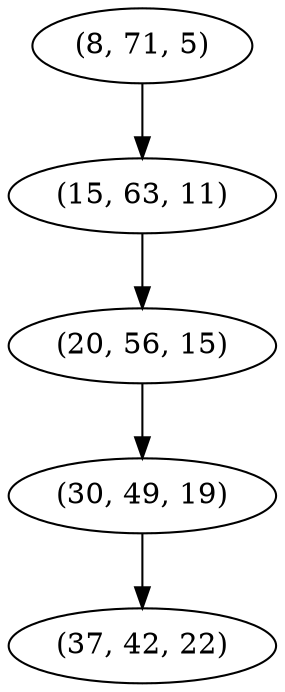 digraph tree {
    "(8, 71, 5)";
    "(15, 63, 11)";
    "(20, 56, 15)";
    "(30, 49, 19)";
    "(37, 42, 22)";
    "(8, 71, 5)" -> "(15, 63, 11)";
    "(15, 63, 11)" -> "(20, 56, 15)";
    "(20, 56, 15)" -> "(30, 49, 19)";
    "(30, 49, 19)" -> "(37, 42, 22)";
}
